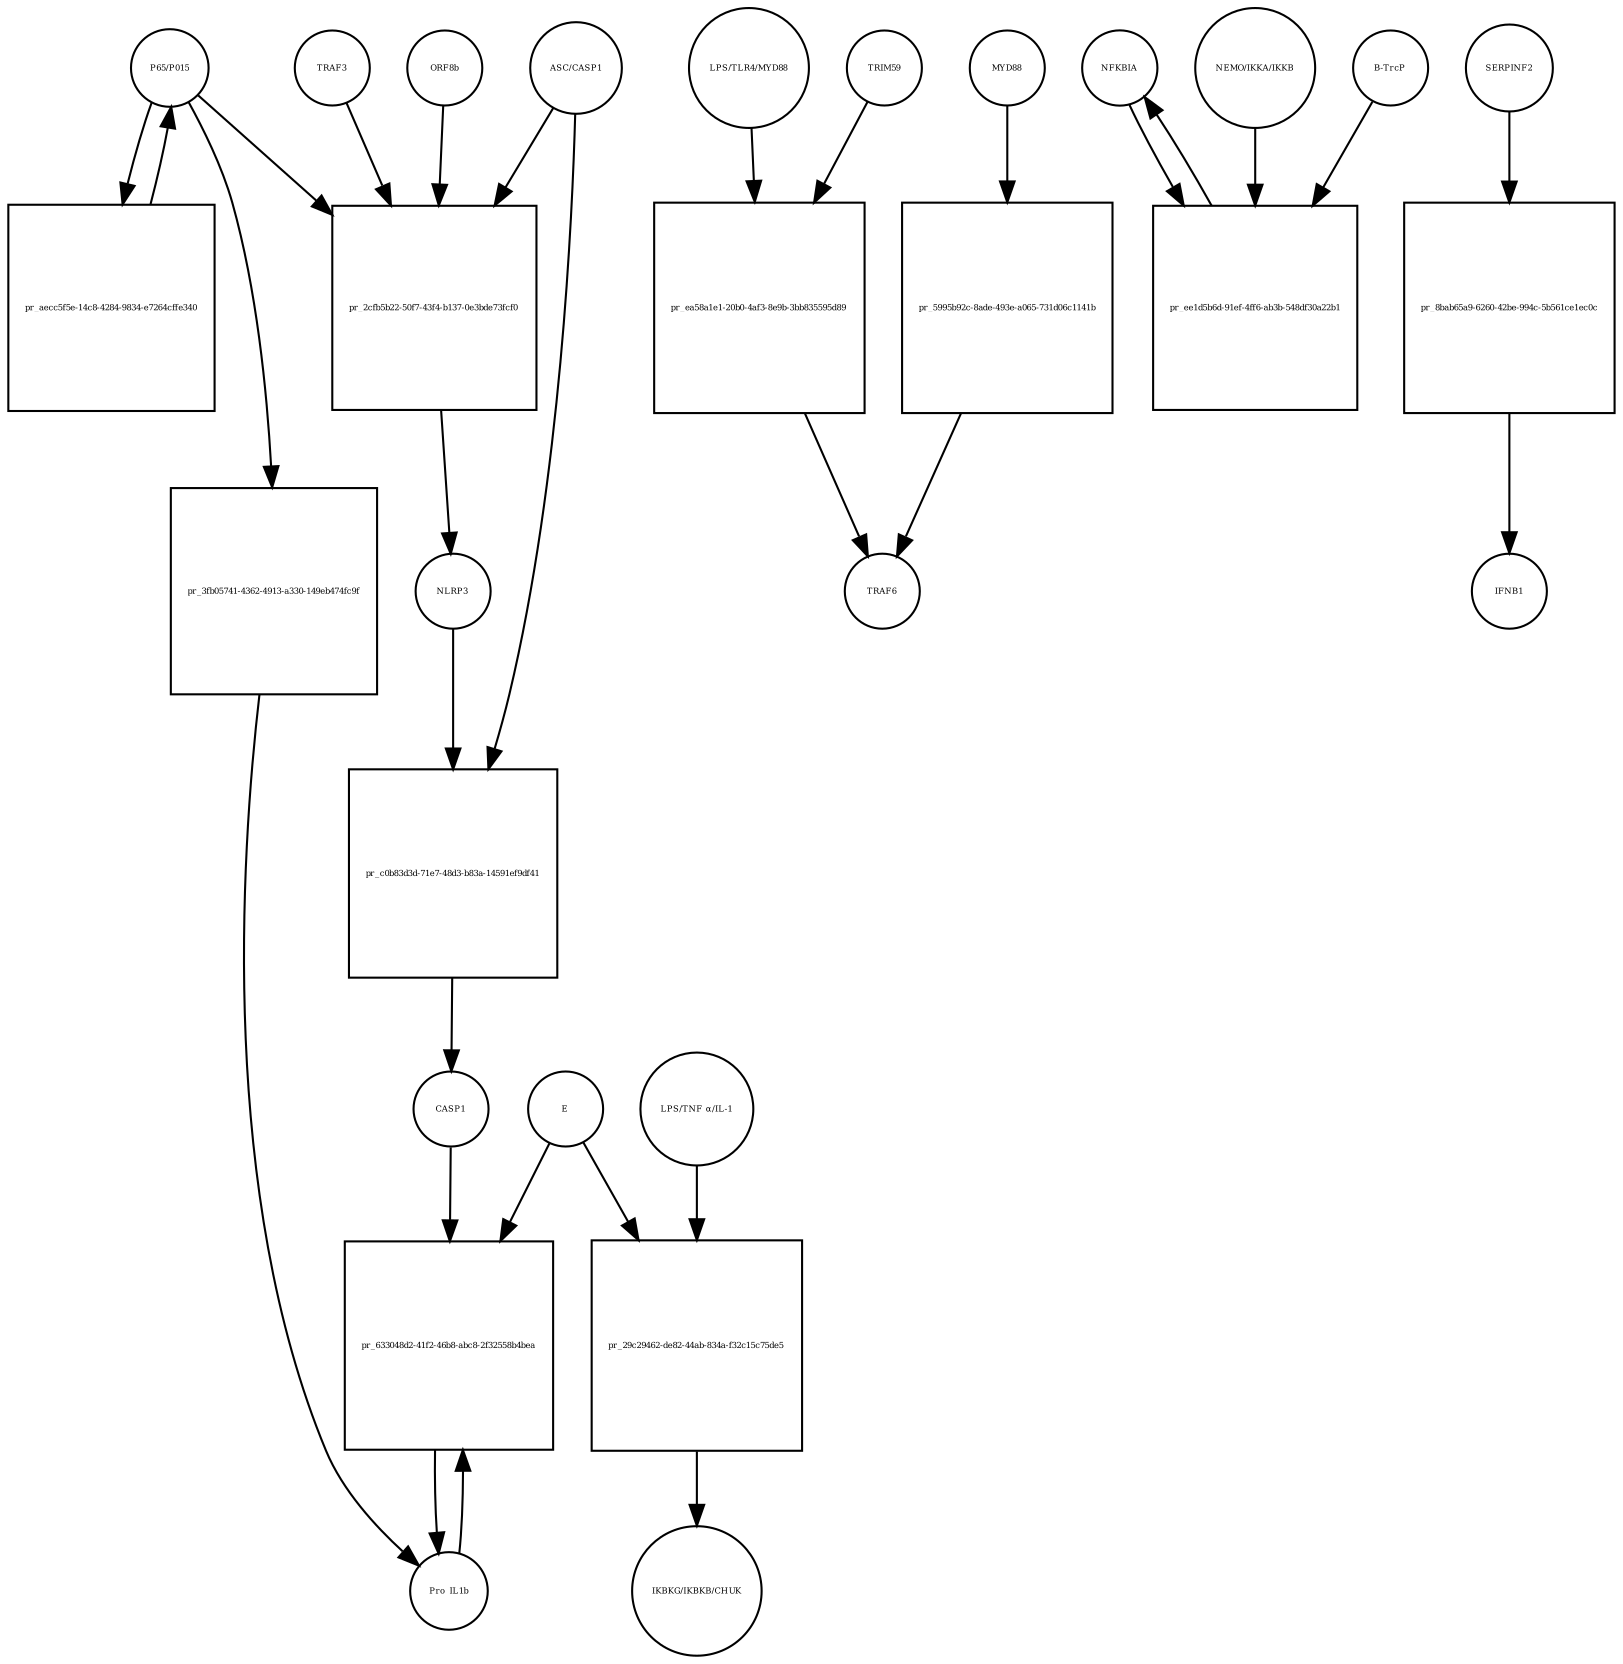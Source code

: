 strict digraph  {
TRAF3 [annotation=urn_miriam_hgnc_12033, bipartite=0, cls=macromolecule, fontsize=4, label=TRAF3, shape=circle];
"pr_2cfb5b22-50f7-43f4-b137-0e3bde73fcf0" [annotation="", bipartite=1, cls=process, fontsize=4, label="pr_2cfb5b22-50f7-43f4-b137-0e3bde73fcf0", shape=square];
NLRP3 [annotation=urn_miriam_hgnc_16400, bipartite=0, cls=macromolecule, fontsize=4, label=NLRP3, shape=circle];
"ASC/CASP1" [annotation="", bipartite=0, cls=complex, fontsize=4, label="ASC/CASP1", shape=circle];
"P65/P015" [annotation="urn_miriam_hgnc_9955|urn_miriam_hgnc_7794", bipartite=0, cls=complex, fontsize=4, label="P65/P015", shape=circle];
ORF8b [annotation=urn_miriam_uniprot_Q6S8E2, bipartite=0, cls=macromolecule, fontsize=4, label=ORF8b, shape=circle];
"pr_c0b83d3d-71e7-48d3-b83a-14591ef9df41" [annotation="", bipartite=1, cls=process, fontsize=4, label="pr_c0b83d3d-71e7-48d3-b83a-14591ef9df41", shape=square];
CASP1 [annotation=urn_miriam_hgnc_1499, bipartite=0, cls=macromolecule, fontsize=4, label=CASP1, shape=circle];
"pr_aecc5f5e-14c8-4284-9834-e7264cffe340" [annotation="", bipartite=1, cls=process, fontsize=4, label="pr_aecc5f5e-14c8-4284-9834-e7264cffe340", shape=square];
"LPS/TLR4/MYD88" [annotation="urn_miriam_hgnc_6121|urn_miriam_hgnc_11850|urn_miriam_hgnc_7562", bipartite=0, cls=complex, fontsize=4, label="LPS/TLR4/MYD88", shape=circle];
"pr_ea58a1e1-20b0-4af3-8e9b-3bb835595d89" [annotation="", bipartite=1, cls=process, fontsize=4, label="pr_ea58a1e1-20b0-4af3-8e9b-3bb835595d89", shape=square];
TRAF6 [annotation=urn_miriam_hgnc_12036, bipartite=0, cls=macromolecule, fontsize=4, label=TRAF6, shape=circle];
TRIM59 [annotation=urn_miriam_pubmed_22588174, bipartite=0, cls=macromolecule, fontsize=4, label=TRIM59, shape=circle];
MYD88 [annotation=urn_miriam_hgnc_7562, bipartite=0, cls=macromolecule, fontsize=4, label=MYD88, shape=circle];
"pr_5995b92c-8ade-493e-a065-731d06c1141b" [annotation="", bipartite=1, cls=process, fontsize=4, label="pr_5995b92c-8ade-493e-a065-731d06c1141b", shape=square];
NFKBIA [annotation=urn_miriam_hgnc_7797, bipartite=0, cls=macromolecule, fontsize=4, label=NFKBIA, shape=circle];
"pr_ee1d5b6d-91ef-4ff6-ab3b-548df30a22b1" [annotation="", bipartite=1, cls=process, fontsize=4, label="pr_ee1d5b6d-91ef-4ff6-ab3b-548df30a22b1", shape=square];
"NEMO/IKKA/IKKB" [annotation="urn_miriam_hgnc_5961|urn_miriam_hgnc_5960|urn_miriam_hgnc_1974", bipartite=0, cls=complex, fontsize=4, label="NEMO/IKKA/IKKB", shape=circle];
"B-TrcP" [annotation=urn_miriam_hgnc_1144, bipartite=0, cls=macromolecule, fontsize=4, label="B-TrcP", shape=circle];
"LPS/TNF α/IL-1" [annotation="urn_miriam_hgnc_6121|urn_miriam_hgnc_11892|urn_miriam_hgnc_5991", bipartite=0, cls=complex, fontsize=4, label="LPS/TNF α/IL-1", shape=circle];
"pr_29c29462-de82-44ab-834a-f32c15c75de5" [annotation="", bipartite=1, cls=process, fontsize=4, label="pr_29c29462-de82-44ab-834a-f32c15c75de5", shape=square];
E [annotation=urn_miriam_ncbiprotein_1796318600, bipartite=0, cls=macromolecule, fontsize=4, label=E, shape=circle];
"IKBKG/IKBKB/CHUK" [annotation="urn_miriam_hgnc_5961|urn_miriam_hgnc_5960|urn_miriam_hgnc_1974", bipartite=0, cls=complex, fontsize=4, label="IKBKG/IKBKB/CHUK", shape=circle];
Pro_IL1b [annotation=urn_miriam_hgnc_5992, bipartite=0, cls=macromolecule, fontsize=4, label=Pro_IL1b, shape=circle];
"pr_633048d2-41f2-46b8-abc8-2f32558b4bea" [annotation="", bipartite=1, cls=process, fontsize=4, label="pr_633048d2-41f2-46b8-abc8-2f32558b4bea", shape=square];
SERPINF2 [annotation=urn_miriam_hgnc_9075, bipartite=0, cls=macromolecule, fontsize=4, label=SERPINF2, shape=circle];
"pr_8bab65a9-6260-42be-994c-5b561ce1ec0c" [annotation="", bipartite=1, cls=process, fontsize=4, label="pr_8bab65a9-6260-42be-994c-5b561ce1ec0c", shape=square];
IFNB1 [annotation=urn_miriam_pubmed_5434, bipartite=0, cls=macromolecule, fontsize=4, label=IFNB1, shape=circle];
"pr_3fb05741-4362-4913-a330-149eb474fc9f" [annotation="", bipartite=1, cls=process, fontsize=4, label="pr_3fb05741-4362-4913-a330-149eb474fc9f", shape=square];
TRAF3 -> "pr_2cfb5b22-50f7-43f4-b137-0e3bde73fcf0"  [annotation="", interaction_type=consumption];
"pr_2cfb5b22-50f7-43f4-b137-0e3bde73fcf0" -> NLRP3  [annotation="", interaction_type=production];
NLRP3 -> "pr_c0b83d3d-71e7-48d3-b83a-14591ef9df41"  [annotation=urn_miriam_pubmed_31034780, interaction_type=catalysis];
"ASC/CASP1" -> "pr_2cfb5b22-50f7-43f4-b137-0e3bde73fcf0"  [annotation="", interaction_type=consumption];
"ASC/CASP1" -> "pr_c0b83d3d-71e7-48d3-b83a-14591ef9df41"  [annotation="", interaction_type=consumption];
"P65/P015" -> "pr_2cfb5b22-50f7-43f4-b137-0e3bde73fcf0"  [annotation="", interaction_type=consumption];
"P65/P015" -> "pr_aecc5f5e-14c8-4284-9834-e7264cffe340"  [annotation="", interaction_type=consumption];
"P65/P015" -> "pr_3fb05741-4362-4913-a330-149eb474fc9f"  [annotation="", interaction_type=consumption];
ORF8b -> "pr_2cfb5b22-50f7-43f4-b137-0e3bde73fcf0"  [annotation="", interaction_type=consumption];
"pr_c0b83d3d-71e7-48d3-b83a-14591ef9df41" -> CASP1  [annotation="", interaction_type=production];
CASP1 -> "pr_633048d2-41f2-46b8-abc8-2f32558b4bea"  [annotation=urn_miriam_pubmed_31034780, interaction_type=catalysis];
"pr_aecc5f5e-14c8-4284-9834-e7264cffe340" -> "P65/P015"  [annotation="", interaction_type=production];
"LPS/TLR4/MYD88" -> "pr_ea58a1e1-20b0-4af3-8e9b-3bb835595d89"  [annotation="", interaction_type=consumption];
"pr_ea58a1e1-20b0-4af3-8e9b-3bb835595d89" -> TRAF6  [annotation="", interaction_type=production];
TRIM59 -> "pr_ea58a1e1-20b0-4af3-8e9b-3bb835595d89"  [annotation="urn_miriam_pubmed_23758787|urn_miriam_pubmed_22588174", interaction_type=inhibition];
MYD88 -> "pr_5995b92c-8ade-493e-a065-731d06c1141b"  [annotation="", interaction_type=consumption];
"pr_5995b92c-8ade-493e-a065-731d06c1141b" -> TRAF6  [annotation="", interaction_type=production];
NFKBIA -> "pr_ee1d5b6d-91ef-4ff6-ab3b-548df30a22b1"  [annotation="", interaction_type=consumption];
"pr_ee1d5b6d-91ef-4ff6-ab3b-548df30a22b1" -> NFKBIA  [annotation="", interaction_type=production];
"NEMO/IKKA/IKKB" -> "pr_ee1d5b6d-91ef-4ff6-ab3b-548df30a22b1"  [annotation=urn_miriam_pubmed_21135871, interaction_type=catalysis];
"B-TrcP" -> "pr_ee1d5b6d-91ef-4ff6-ab3b-548df30a22b1"  [annotation=urn_miriam_pubmed_21135871, interaction_type=catalysis];
"LPS/TNF α/IL-1" -> "pr_29c29462-de82-44ab-834a-f32c15c75de5"  [annotation="", interaction_type=consumption];
"pr_29c29462-de82-44ab-834a-f32c15c75de5" -> "IKBKG/IKBKB/CHUK"  [annotation="", interaction_type=production];
E -> "pr_29c29462-de82-44ab-834a-f32c15c75de5"  [annotation="", interaction_type=consumption];
E -> "pr_633048d2-41f2-46b8-abc8-2f32558b4bea"  [annotation=urn_miriam_pubmed_31034780, interaction_type=catalysis];
Pro_IL1b -> "pr_633048d2-41f2-46b8-abc8-2f32558b4bea"  [annotation="", interaction_type=consumption];
"pr_633048d2-41f2-46b8-abc8-2f32558b4bea" -> Pro_IL1b  [annotation="", interaction_type=production];
SERPINF2 -> "pr_8bab65a9-6260-42be-994c-5b561ce1ec0c"  [annotation="", interaction_type=consumption];
"pr_8bab65a9-6260-42be-994c-5b561ce1ec0c" -> IFNB1  [annotation="", interaction_type=production];
"pr_3fb05741-4362-4913-a330-149eb474fc9f" -> Pro_IL1b  [annotation="", interaction_type=production];
}
